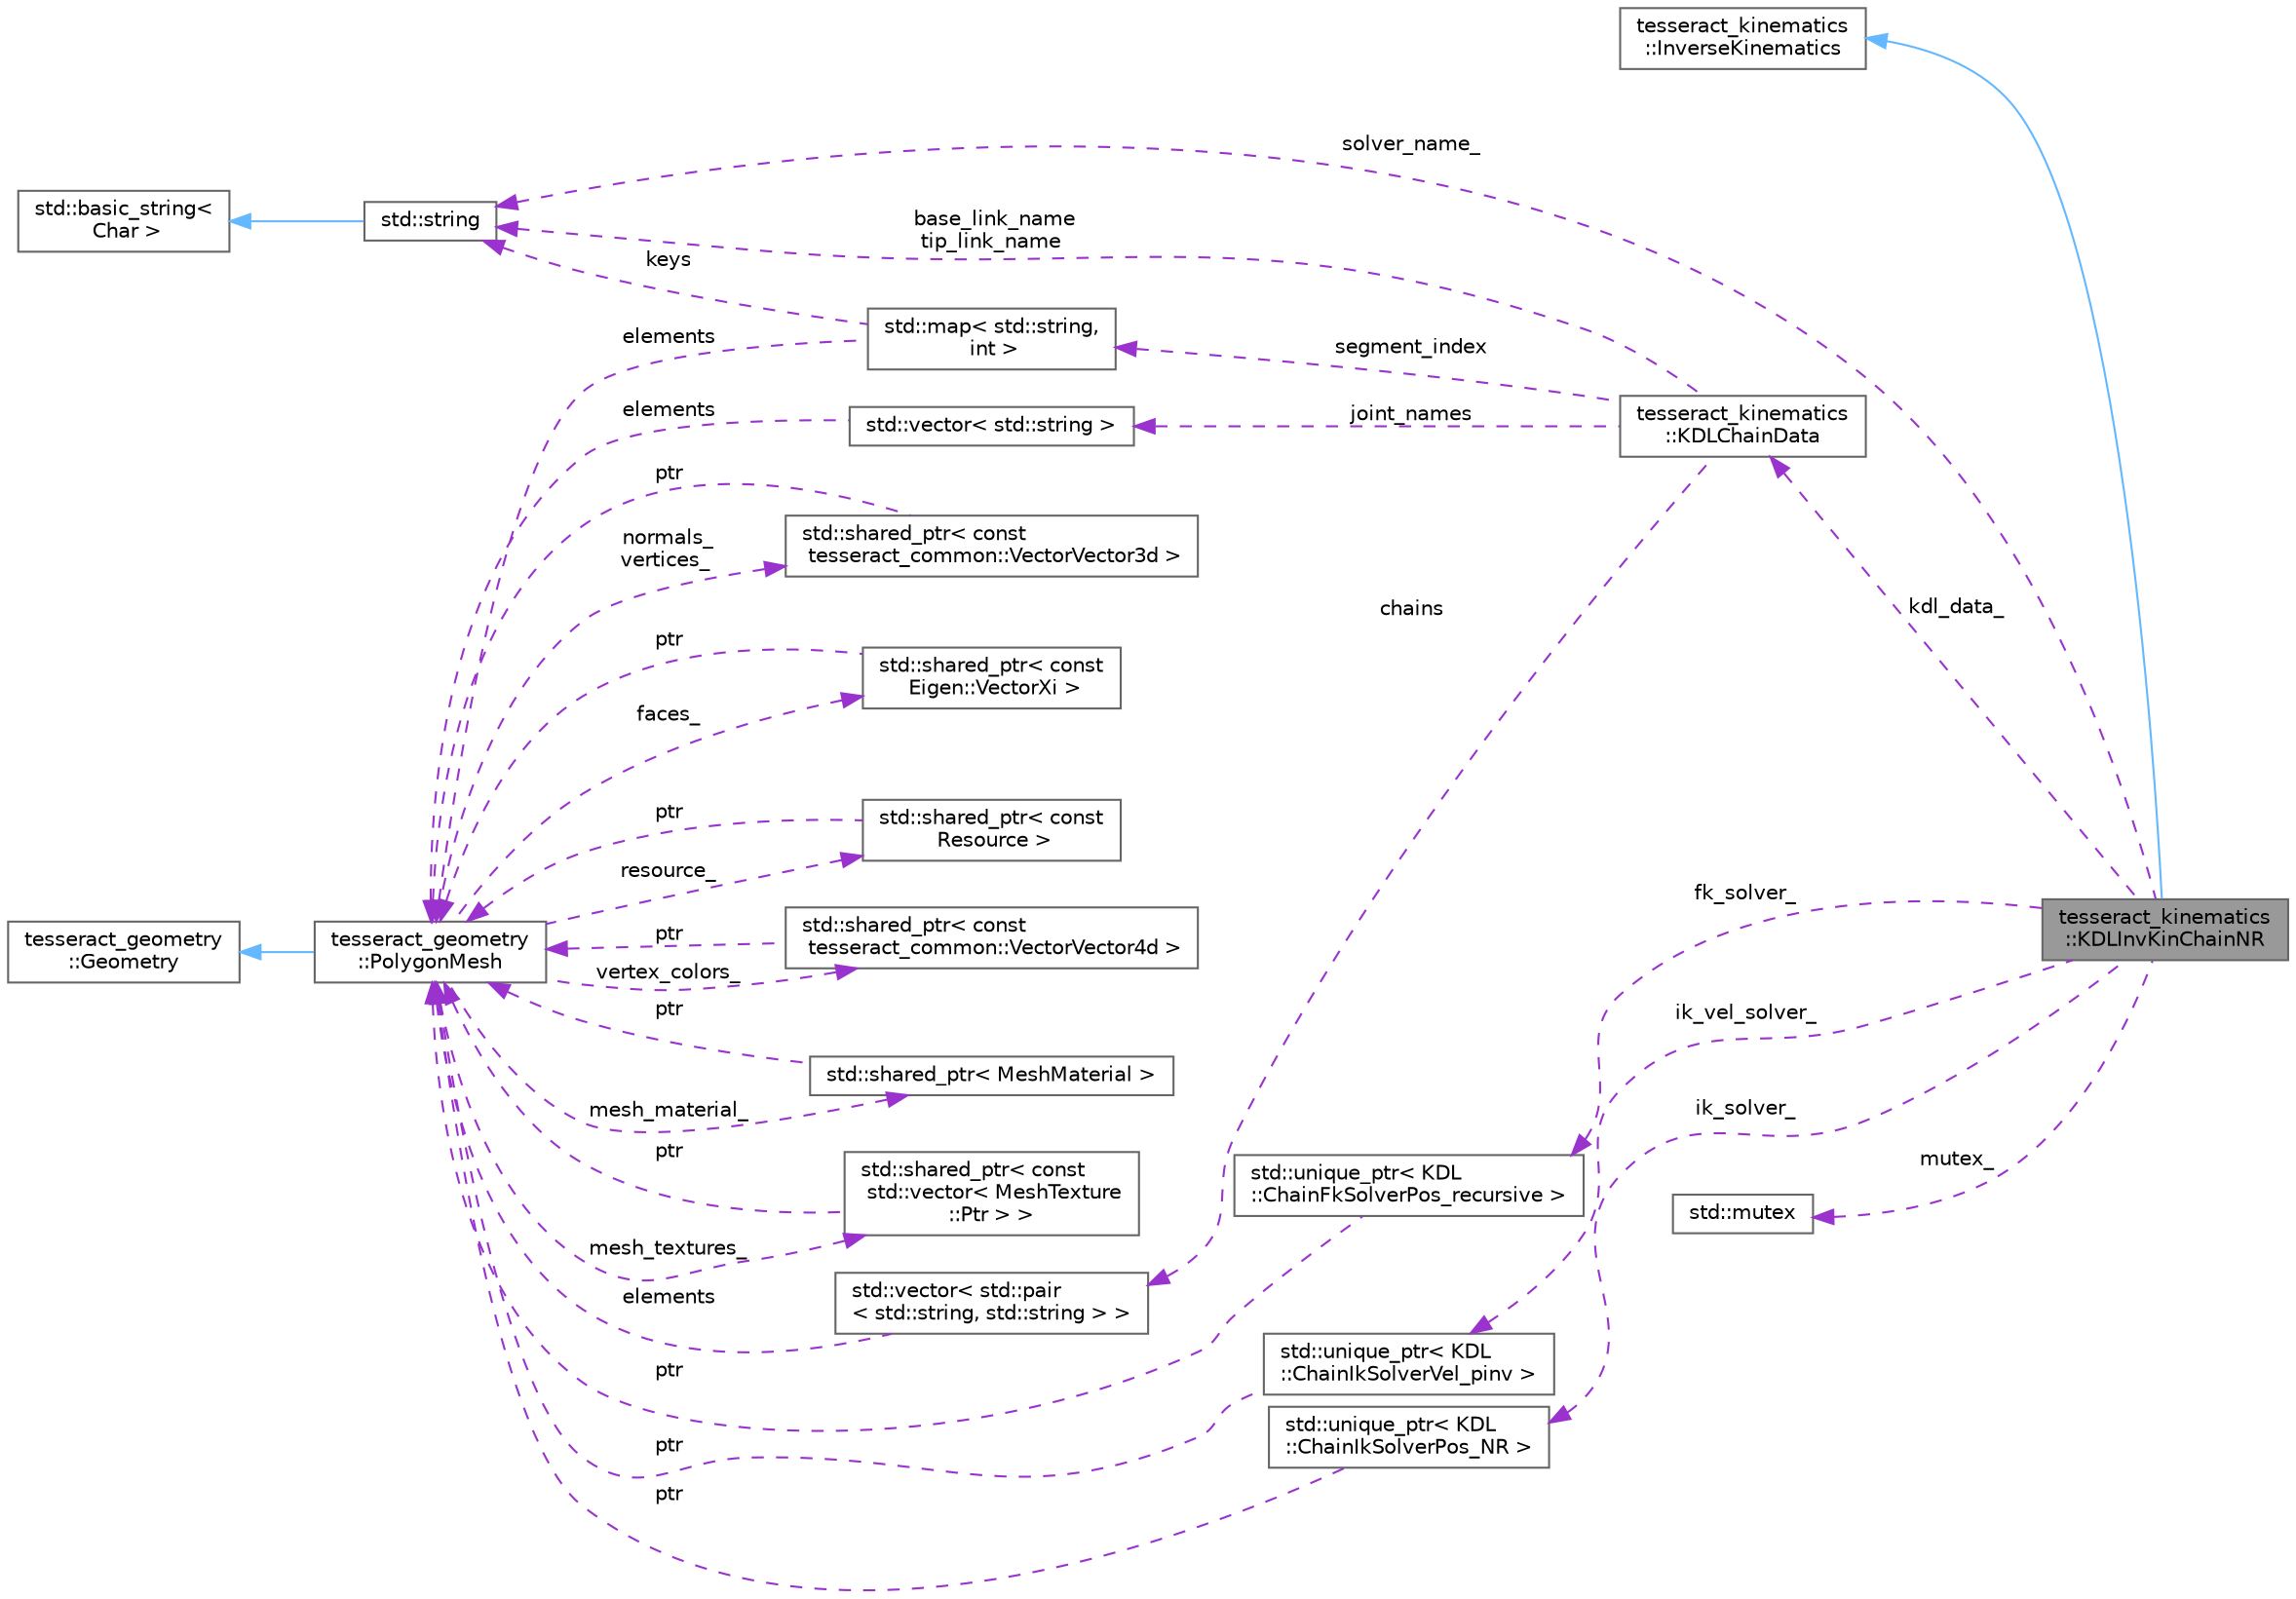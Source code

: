 digraph "tesseract_kinematics::KDLInvKinChainNR"
{
 // LATEX_PDF_SIZE
  bgcolor="transparent";
  edge [fontname=Helvetica,fontsize=10,labelfontname=Helvetica,labelfontsize=10];
  node [fontname=Helvetica,fontsize=10,shape=box,height=0.2,width=0.4];
  rankdir="LR";
  Node1 [label="tesseract_kinematics\l::KDLInvKinChainNR",height=0.2,width=0.4,color="gray40", fillcolor="grey60", style="filled", fontcolor="black",tooltip="KDL Inverse kinematic chain implementation."];
  Node2 -> Node1 [dir="back",color="steelblue1",style="solid"];
  Node2 [label="tesseract_kinematics\l::InverseKinematics",height=0.2,width=0.4,color="gray40", fillcolor="white", style="filled",URL="$de/d1c/classtesseract__kinematics_1_1InverseKinematics.html",tooltip="Inverse kinematics functions."];
  Node3 -> Node1 [dir="back",color="darkorchid3",style="dashed",label=" kdl_data_" ];
  Node3 [label="tesseract_kinematics\l::KDLChainData",height=0.2,width=0.4,color="gray40", fillcolor="white", style="filled",URL="$df/d78/structtesseract__kinematics_1_1KDLChainData.html",tooltip="The KDLChainData struct."];
  Node4 -> Node3 [dir="back",color="darkorchid3",style="dashed",label=" joint_names" ];
  Node4 [label="std::vector\< std::string \>",height=0.2,width=0.4,color="gray40", fillcolor="white", style="filled",tooltip=" "];
  Node5 -> Node4 [dir="back",color="darkorchid3",style="dashed",label=" elements" ];
  Node5 [label="tesseract_geometry\l::PolygonMesh",height=0.2,width=0.4,color="gray40", fillcolor="white", style="filled",URL="$d8/dc9/classtesseract__geometry_1_1PolygonMesh.html",tooltip=" "];
  Node6 -> Node5 [dir="back",color="steelblue1",style="solid"];
  Node6 [label="tesseract_geometry\l::Geometry",height=0.2,width=0.4,color="gray40", fillcolor="white", style="filled",URL="$df/d1a/classtesseract__geometry_1_1Geometry.html",tooltip=" "];
  Node7 -> Node5 [dir="back",color="darkorchid3",style="dashed",label=" normals_\nvertices_" ];
  Node7 [label="std::shared_ptr\< const\l tesseract_common::VectorVector3d \>",height=0.2,width=0.4,color="gray40", fillcolor="white", style="filled",tooltip=" "];
  Node5 -> Node7 [dir="back",color="darkorchid3",style="dashed",label=" ptr" ];
  Node8 -> Node5 [dir="back",color="darkorchid3",style="dashed",label=" faces_" ];
  Node8 [label="std::shared_ptr\< const\l Eigen::VectorXi \>",height=0.2,width=0.4,color="gray40", fillcolor="white", style="filled",tooltip=" "];
  Node5 -> Node8 [dir="back",color="darkorchid3",style="dashed",label=" ptr" ];
  Node9 -> Node5 [dir="back",color="darkorchid3",style="dashed",label=" resource_" ];
  Node9 [label="std::shared_ptr\< const\l Resource \>",height=0.2,width=0.4,color="gray40", fillcolor="white", style="filled",tooltip=" "];
  Node5 -> Node9 [dir="back",color="darkorchid3",style="dashed",label=" ptr" ];
  Node10 -> Node5 [dir="back",color="darkorchid3",style="dashed",label=" vertex_colors_" ];
  Node10 [label="std::shared_ptr\< const\l tesseract_common::VectorVector4d \>",height=0.2,width=0.4,color="gray40", fillcolor="white", style="filled",tooltip=" "];
  Node5 -> Node10 [dir="back",color="darkorchid3",style="dashed",label=" ptr" ];
  Node11 -> Node5 [dir="back",color="darkorchid3",style="dashed",label=" mesh_material_" ];
  Node11 [label="std::shared_ptr\< MeshMaterial \>",height=0.2,width=0.4,color="gray40", fillcolor="white", style="filled",tooltip=" "];
  Node5 -> Node11 [dir="back",color="darkorchid3",style="dashed",label=" ptr" ];
  Node12 -> Node5 [dir="back",color="darkorchid3",style="dashed",label=" mesh_textures_" ];
  Node12 [label="std::shared_ptr\< const\l std::vector\< MeshTexture\l::Ptr \> \>",height=0.2,width=0.4,color="gray40", fillcolor="white", style="filled",tooltip=" "];
  Node5 -> Node12 [dir="back",color="darkorchid3",style="dashed",label=" ptr" ];
  Node13 -> Node3 [dir="back",color="darkorchid3",style="dashed",label=" base_link_name\ntip_link_name" ];
  Node13 [label="std::string",height=0.2,width=0.4,color="gray40", fillcolor="white", style="filled",tooltip=" "];
  Node14 -> Node13 [dir="back",color="steelblue1",style="solid"];
  Node14 [label="std::basic_string\<\l Char \>",height=0.2,width=0.4,color="gray40", fillcolor="white", style="filled",tooltip=" "];
  Node15 -> Node3 [dir="back",color="darkorchid3",style="dashed",label=" segment_index" ];
  Node15 [label="std::map\< std::string,\l int \>",height=0.2,width=0.4,color="gray40", fillcolor="white", style="filled",tooltip=" "];
  Node13 -> Node15 [dir="back",color="darkorchid3",style="dashed",label=" keys" ];
  Node5 -> Node15 [dir="back",color="darkorchid3",style="dashed",label=" elements" ];
  Node16 -> Node3 [dir="back",color="darkorchid3",style="dashed",label=" chains" ];
  Node16 [label="std::vector\< std::pair\l\< std::string, std::string \> \>",height=0.2,width=0.4,color="gray40", fillcolor="white", style="filled",tooltip=" "];
  Node5 -> Node16 [dir="back",color="darkorchid3",style="dashed",label=" elements" ];
  Node17 -> Node1 [dir="back",color="darkorchid3",style="dashed",label=" fk_solver_" ];
  Node17 [label="std::unique_ptr\< KDL\l::ChainFkSolverPos_recursive \>",height=0.2,width=0.4,color="gray40", fillcolor="white", style="filled",tooltip=" "];
  Node5 -> Node17 [dir="back",color="darkorchid3",style="dashed",label=" ptr" ];
  Node18 -> Node1 [dir="back",color="darkorchid3",style="dashed",label=" ik_vel_solver_" ];
  Node18 [label="std::unique_ptr\< KDL\l::ChainIkSolverVel_pinv \>",height=0.2,width=0.4,color="gray40", fillcolor="white", style="filled",tooltip=" "];
  Node5 -> Node18 [dir="back",color="darkorchid3",style="dashed",label=" ptr" ];
  Node19 -> Node1 [dir="back",color="darkorchid3",style="dashed",label=" ik_solver_" ];
  Node19 [label="std::unique_ptr\< KDL\l::ChainIkSolverPos_NR \>",height=0.2,width=0.4,color="gray40", fillcolor="white", style="filled",tooltip=" "];
  Node5 -> Node19 [dir="back",color="darkorchid3",style="dashed",label=" ptr" ];
  Node13 -> Node1 [dir="back",color="darkorchid3",style="dashed",label=" solver_name_" ];
  Node20 -> Node1 [dir="back",color="darkorchid3",style="dashed",label=" mutex_" ];
  Node20 [label="std::mutex",height=0.2,width=0.4,color="gray40", fillcolor="white", style="filled",tooltip=" "];
}
